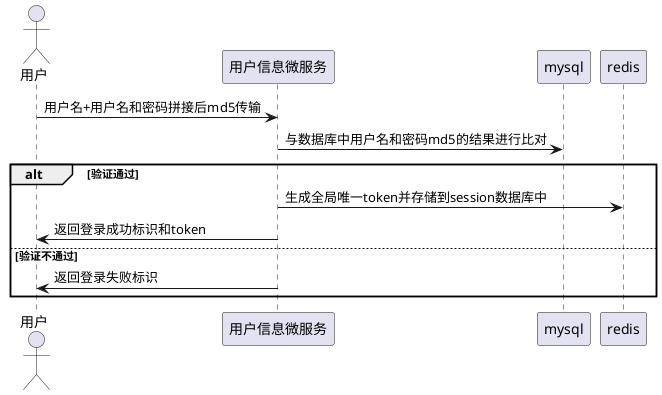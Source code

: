 @startuml
actor 用户
用户->用户信息微服务:用户名+用户名和密码拼接后md5传输
用户信息微服务->mysql:与数据库中用户名和密码md5的结果进行比对
alt 验证通过
用户信息微服务->redis: 生成全局唯一token并存储到session数据库中
用户信息微服务->用户:返回登录成功标识和token
else 验证不通过
用户信息微服务->用户:返回登录失败标识
end
@enduml